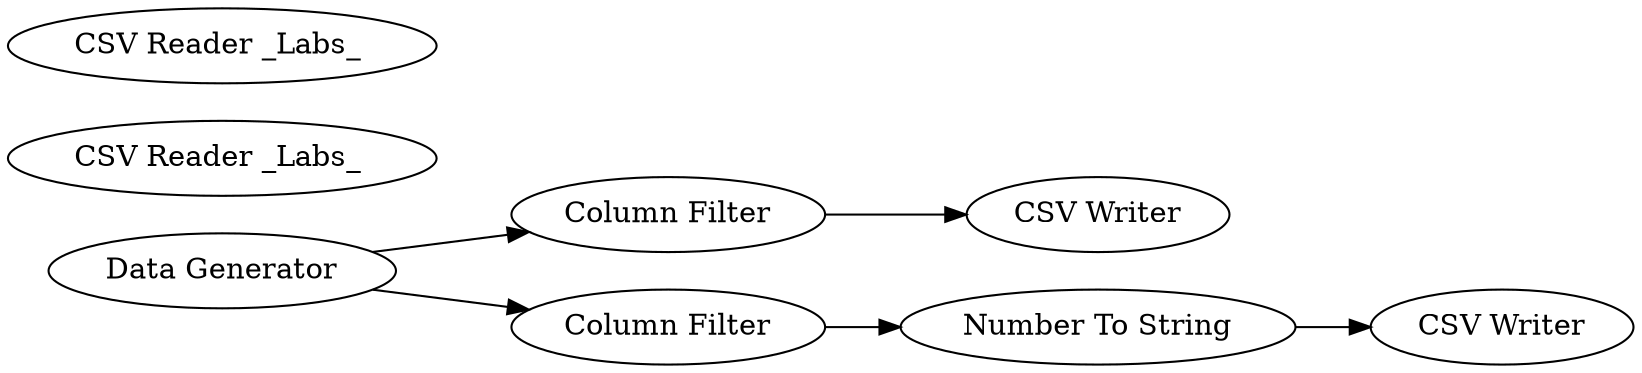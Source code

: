 digraph {
	2 [label="Data Generator"]
	3 [label="CSV Writer"]
	4 [label="Number To String"]
	5 [label="Column Filter"]
	6 [label="Column Filter"]
	7 [label="CSV Writer"]
	16 [label="CSV Reader _Labs_ "]
	17 [label="CSV Reader _Labs_ "]
	2 -> 5
	2 -> 6
	4 -> 7
	5 -> 3
	6 -> 4
	rankdir=LR
}
